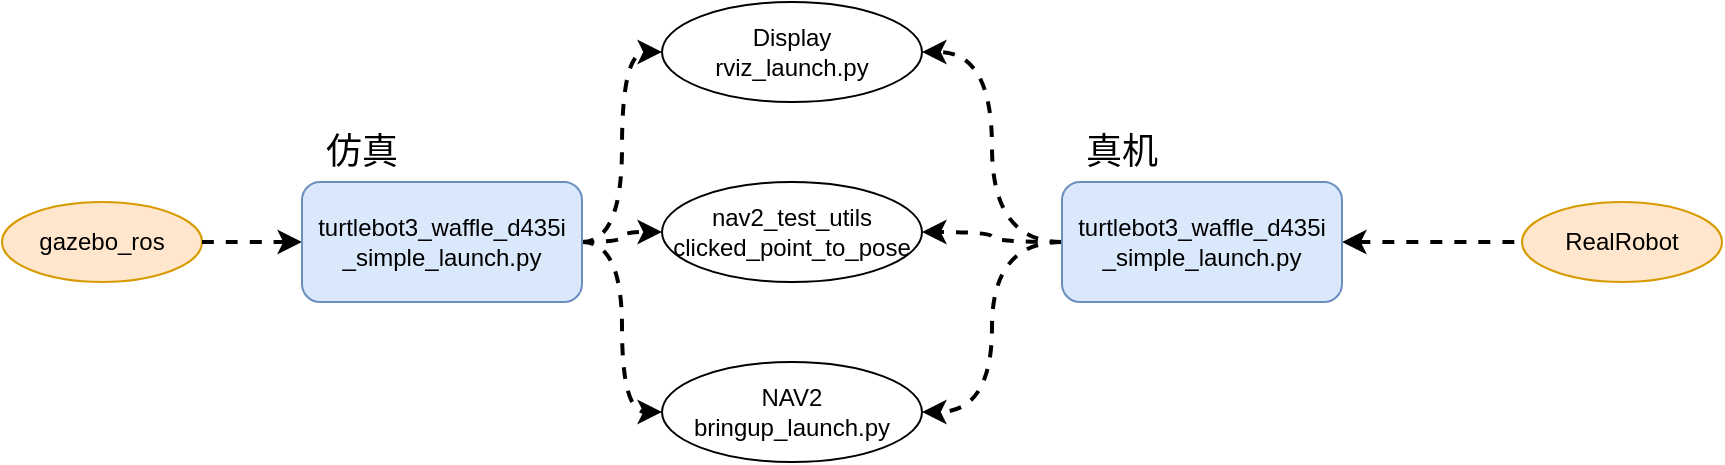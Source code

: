 <mxfile version="28.2.6">
  <diagram name="第 1 页" id="RBTDLakMsTcFVfPzg-NT">
    <mxGraphModel dx="1762" dy="527" grid="1" gridSize="10" guides="1" tooltips="1" connect="1" arrows="1" fold="1" page="1" pageScale="1" pageWidth="827" pageHeight="1169" math="0" shadow="0">
      <root>
        <mxCell id="0" />
        <mxCell id="1" parent="0" />
        <mxCell id="eeXThbEoa6EUHzhbDJ3H-1" value="NAV2&lt;br&gt;bringup_launch.py" style="ellipse;whiteSpace=wrap;html=1;" parent="1" vertex="1">
          <mxGeometry x="170" y="300" width="130" height="50" as="geometry" />
        </mxCell>
        <mxCell id="L1FFWz3AhNdYmzXnrGuF-2" value="Display&lt;br&gt;rviz_launch.py" style="ellipse;whiteSpace=wrap;html=1;" vertex="1" parent="1">
          <mxGeometry x="170" y="120" width="130" height="50" as="geometry" />
        </mxCell>
        <mxCell id="L1FFWz3AhNdYmzXnrGuF-3" value="gazebo_ros" style="ellipse;whiteSpace=wrap;html=1;fillColor=#ffe6cc;strokeColor=#d79b00;" vertex="1" parent="1">
          <mxGeometry x="-160" y="220" width="100" height="40" as="geometry" />
        </mxCell>
        <mxCell id="L1FFWz3AhNdYmzXnrGuF-4" value="nav2_test_utils&lt;br&gt;clicked_point_to_pose" style="ellipse;whiteSpace=wrap;html=1;" vertex="1" parent="1">
          <mxGeometry x="170" y="210" width="130" height="50" as="geometry" />
        </mxCell>
        <mxCell id="L1FFWz3AhNdYmzXnrGuF-8" style="edgeStyle=orthogonalEdgeStyle;curved=1;rounded=0;orthogonalLoop=1;jettySize=auto;html=1;exitX=0;exitY=0.5;exitDx=0;exitDy=0;entryX=1;entryY=0.5;entryDx=0;entryDy=0;strokeWidth=2;dashed=1;endArrow=none;endFill=0;startArrow=classic;startFill=1;" edge="1" parent="1" source="L1FFWz3AhNdYmzXnrGuF-6" target="L1FFWz3AhNdYmzXnrGuF-3">
          <mxGeometry relative="1" as="geometry" />
        </mxCell>
        <mxCell id="L1FFWz3AhNdYmzXnrGuF-9" style="edgeStyle=orthogonalEdgeStyle;curved=1;rounded=0;orthogonalLoop=1;jettySize=auto;html=1;exitX=1;exitY=0.5;exitDx=0;exitDy=0;entryX=0;entryY=0.5;entryDx=0;entryDy=0;strokeWidth=2;dashed=1;" edge="1" parent="1" source="L1FFWz3AhNdYmzXnrGuF-6" target="L1FFWz3AhNdYmzXnrGuF-2">
          <mxGeometry relative="1" as="geometry" />
        </mxCell>
        <mxCell id="L1FFWz3AhNdYmzXnrGuF-10" style="edgeStyle=orthogonalEdgeStyle;curved=1;rounded=0;orthogonalLoop=1;jettySize=auto;html=1;exitX=1;exitY=0.5;exitDx=0;exitDy=0;entryX=0;entryY=0.5;entryDx=0;entryDy=0;strokeWidth=2;dashed=1;" edge="1" parent="1" source="L1FFWz3AhNdYmzXnrGuF-6" target="L1FFWz3AhNdYmzXnrGuF-4">
          <mxGeometry relative="1" as="geometry" />
        </mxCell>
        <mxCell id="L1FFWz3AhNdYmzXnrGuF-11" style="edgeStyle=orthogonalEdgeStyle;curved=1;rounded=0;orthogonalLoop=1;jettySize=auto;html=1;exitX=1;exitY=0.5;exitDx=0;exitDy=0;entryX=0;entryY=0.5;entryDx=0;entryDy=0;strokeWidth=2;dashed=1;" edge="1" parent="1" source="L1FFWz3AhNdYmzXnrGuF-6" target="eeXThbEoa6EUHzhbDJ3H-1">
          <mxGeometry relative="1" as="geometry" />
        </mxCell>
        <mxCell id="L1FFWz3AhNdYmzXnrGuF-6" value="turtlebot3_waffle_d435i&lt;br&gt;_simple_launch.py" style="rounded=1;whiteSpace=wrap;html=1;fillColor=#dae8fc;strokeColor=#6c8ebf;" vertex="1" parent="1">
          <mxGeometry x="-10" y="210" width="140" height="60" as="geometry" />
        </mxCell>
        <mxCell id="L1FFWz3AhNdYmzXnrGuF-13" style="edgeStyle=orthogonalEdgeStyle;curved=1;rounded=0;orthogonalLoop=1;jettySize=auto;html=1;exitX=0;exitY=0.5;exitDx=0;exitDy=0;entryX=1;entryY=0.5;entryDx=0;entryDy=0;strokeWidth=2;dashed=1;" edge="1" parent="1" source="L1FFWz3AhNdYmzXnrGuF-12" target="eeXThbEoa6EUHzhbDJ3H-1">
          <mxGeometry relative="1" as="geometry" />
        </mxCell>
        <mxCell id="L1FFWz3AhNdYmzXnrGuF-15" style="edgeStyle=orthogonalEdgeStyle;curved=1;rounded=0;orthogonalLoop=1;jettySize=auto;html=1;exitX=1;exitY=0.5;exitDx=0;exitDy=0;entryX=0;entryY=0.5;entryDx=0;entryDy=0;dashed=1;strokeWidth=2;startArrow=classic;startFill=1;endArrow=none;endFill=0;" edge="1" parent="1" source="L1FFWz3AhNdYmzXnrGuF-12" target="L1FFWz3AhNdYmzXnrGuF-14">
          <mxGeometry relative="1" as="geometry" />
        </mxCell>
        <mxCell id="L1FFWz3AhNdYmzXnrGuF-16" style="edgeStyle=orthogonalEdgeStyle;curved=1;rounded=0;orthogonalLoop=1;jettySize=auto;html=1;exitX=0;exitY=0.5;exitDx=0;exitDy=0;entryX=1;entryY=0.5;entryDx=0;entryDy=0;strokeWidth=2;dashed=1;" edge="1" parent="1" source="L1FFWz3AhNdYmzXnrGuF-12" target="L1FFWz3AhNdYmzXnrGuF-4">
          <mxGeometry relative="1" as="geometry" />
        </mxCell>
        <mxCell id="L1FFWz3AhNdYmzXnrGuF-17" style="edgeStyle=orthogonalEdgeStyle;curved=1;rounded=0;orthogonalLoop=1;jettySize=auto;html=1;exitX=0;exitY=0.5;exitDx=0;exitDy=0;entryX=1;entryY=0.5;entryDx=0;entryDy=0;strokeWidth=2;dashed=1;" edge="1" parent="1" source="L1FFWz3AhNdYmzXnrGuF-12" target="L1FFWz3AhNdYmzXnrGuF-2">
          <mxGeometry relative="1" as="geometry" />
        </mxCell>
        <mxCell id="L1FFWz3AhNdYmzXnrGuF-12" value="turtlebot3_waffle_d435i&lt;br&gt;_simple_launch.py" style="rounded=1;whiteSpace=wrap;html=1;fillColor=#dae8fc;strokeColor=#6c8ebf;" vertex="1" parent="1">
          <mxGeometry x="370" y="210" width="140" height="60" as="geometry" />
        </mxCell>
        <mxCell id="L1FFWz3AhNdYmzXnrGuF-14" value="RealRobot" style="ellipse;whiteSpace=wrap;html=1;fillColor=#ffe6cc;strokeColor=#d79b00;" vertex="1" parent="1">
          <mxGeometry x="600" y="220" width="100" height="40" as="geometry" />
        </mxCell>
        <mxCell id="L1FFWz3AhNdYmzXnrGuF-18" value="仿真" style="text;html=1;whiteSpace=wrap;strokeColor=none;fillColor=none;align=center;verticalAlign=middle;rounded=0;fontSize=18;" vertex="1" parent="1">
          <mxGeometry x="-10" y="180" width="60" height="30" as="geometry" />
        </mxCell>
        <mxCell id="L1FFWz3AhNdYmzXnrGuF-19" value="真机" style="text;html=1;whiteSpace=wrap;strokeColor=none;fillColor=none;align=center;verticalAlign=middle;rounded=0;fontSize=18;" vertex="1" parent="1">
          <mxGeometry x="370" y="180" width="60" height="30" as="geometry" />
        </mxCell>
      </root>
    </mxGraphModel>
  </diagram>
</mxfile>
